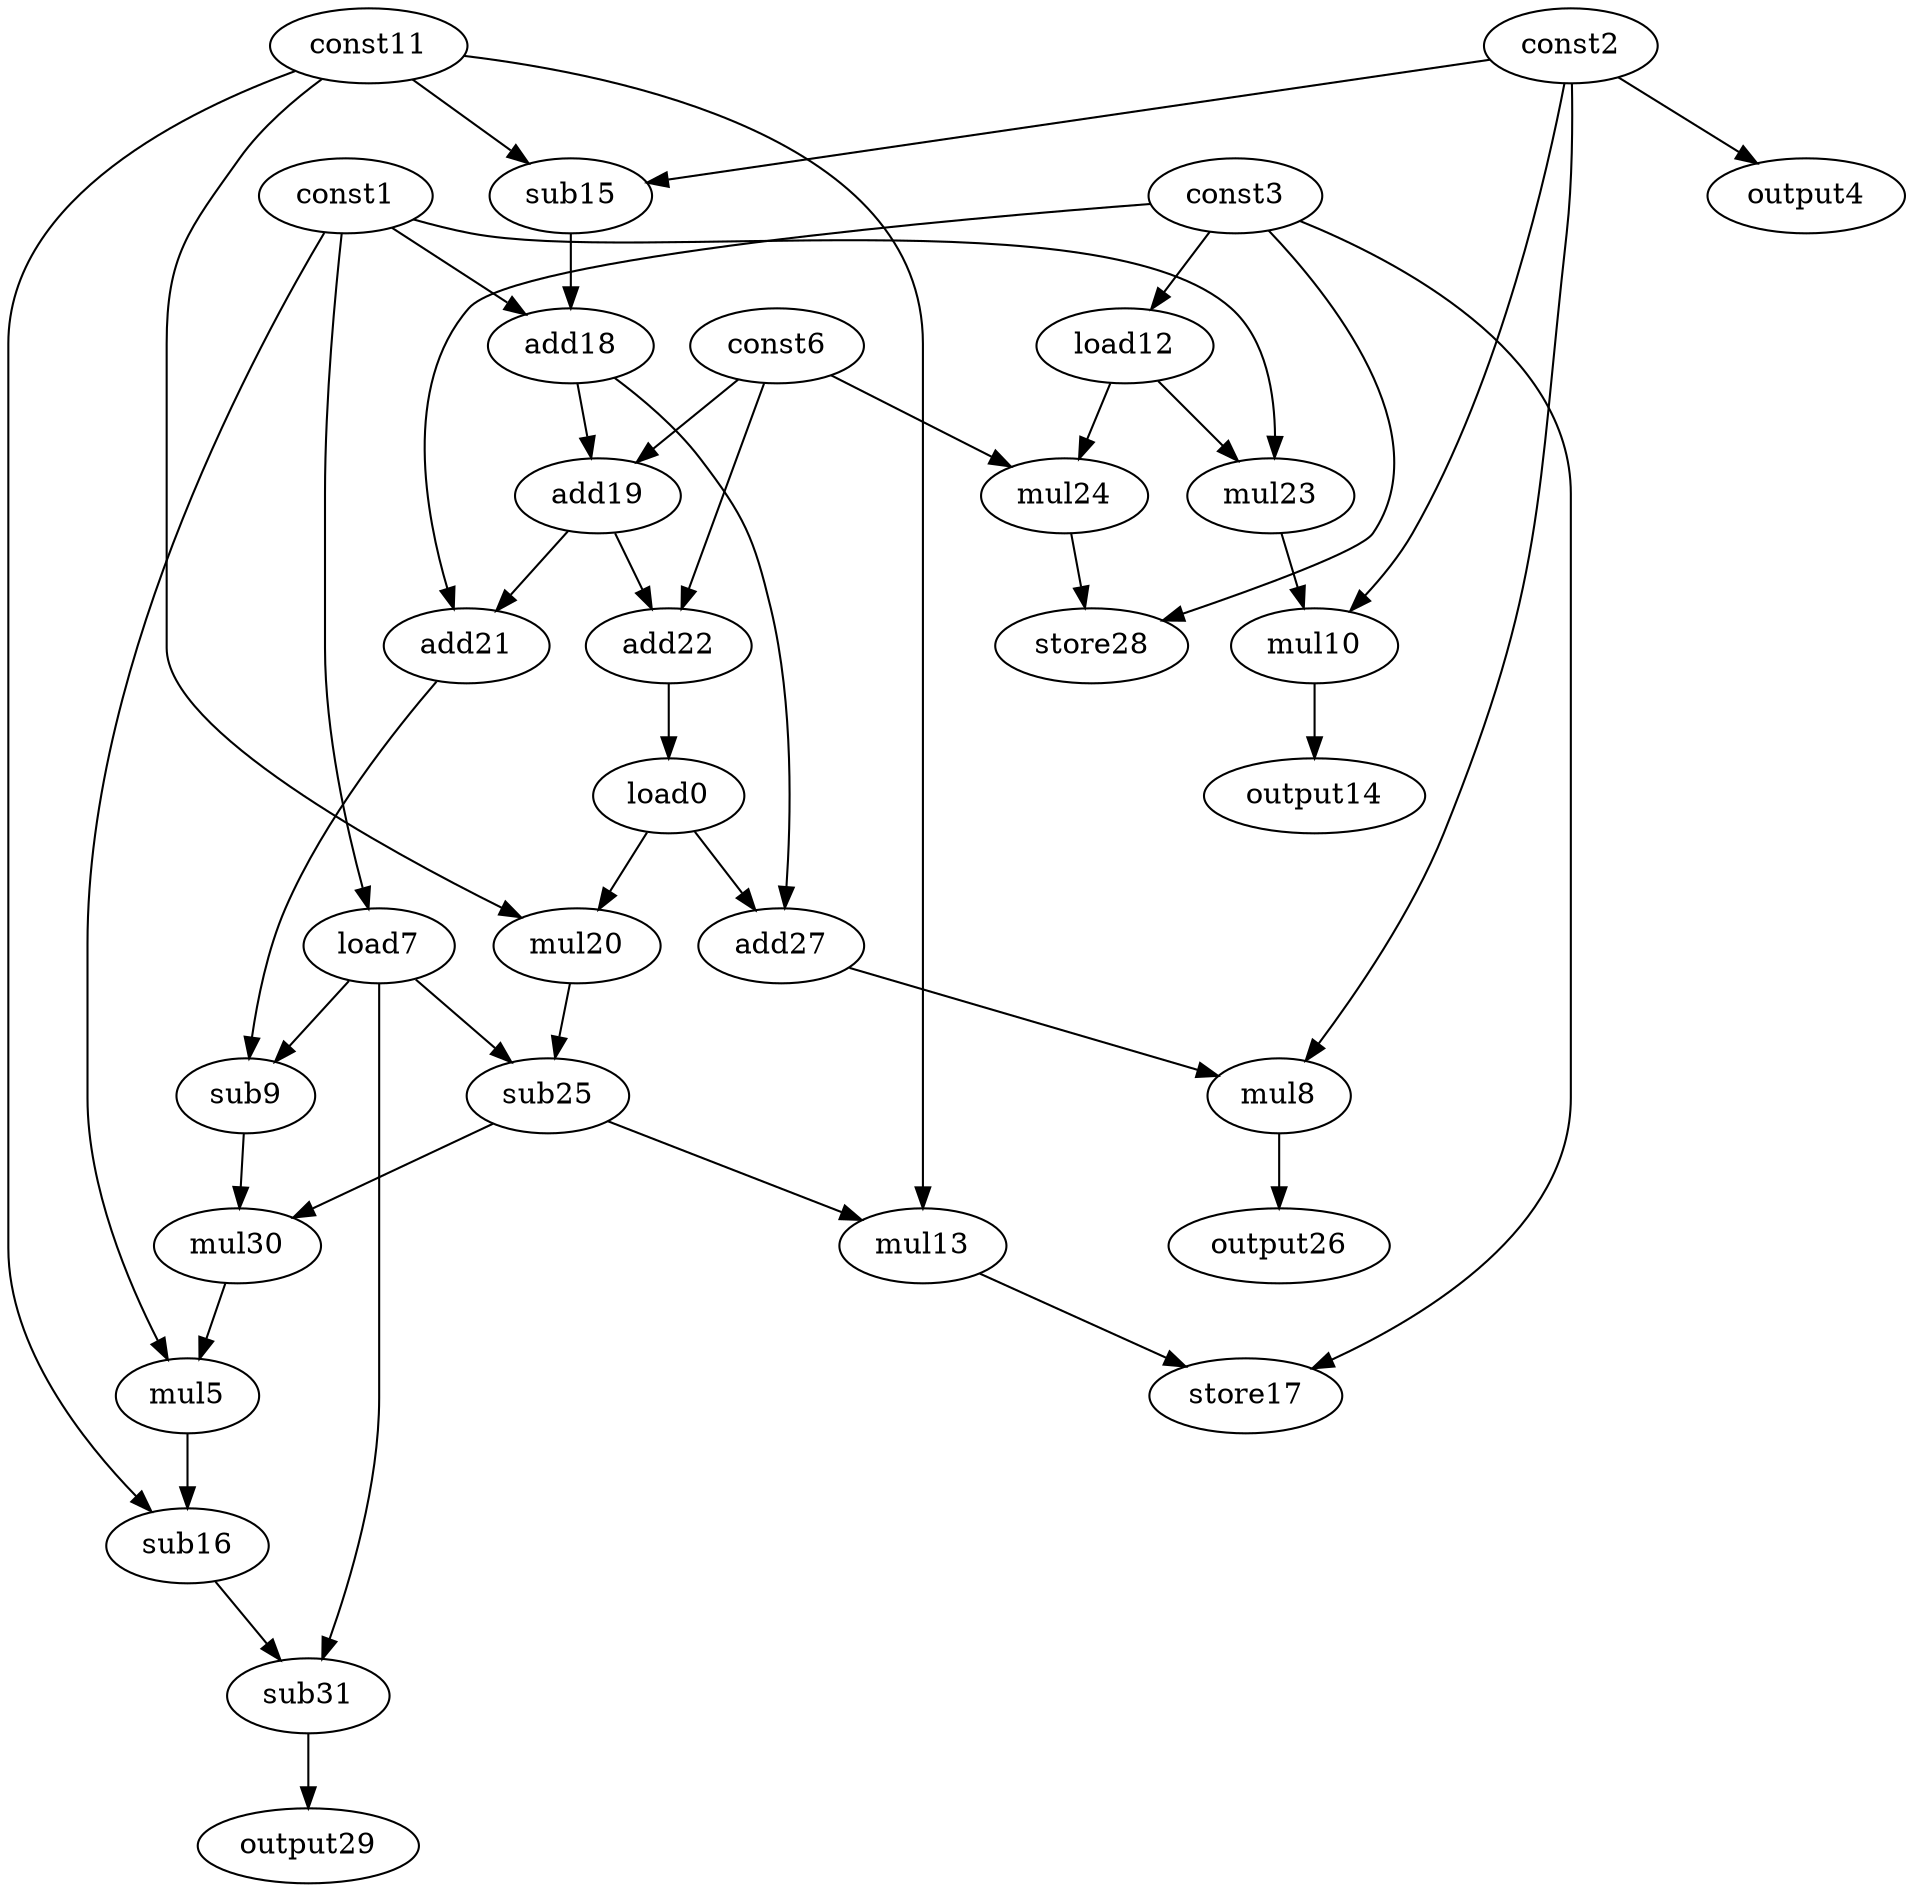 digraph G { 
load0[opcode=load]; 
const1[opcode=const]; 
const2[opcode=const]; 
const3[opcode=const]; 
output4[opcode=output]; 
mul5[opcode=mul]; 
const6[opcode=const]; 
load7[opcode=load]; 
mul8[opcode=mul]; 
sub9[opcode=sub]; 
mul10[opcode=mul]; 
const11[opcode=const]; 
load12[opcode=load]; 
mul13[opcode=mul]; 
output14[opcode=output]; 
sub15[opcode=sub]; 
sub16[opcode=sub]; 
store17[opcode=store]; 
add18[opcode=add]; 
add19[opcode=add]; 
mul20[opcode=mul]; 
add21[opcode=add]; 
add22[opcode=add]; 
mul23[opcode=mul]; 
mul24[opcode=mul]; 
sub25[opcode=sub]; 
output26[opcode=output]; 
add27[opcode=add]; 
store28[opcode=store]; 
output29[opcode=output]; 
mul30[opcode=mul]; 
sub31[opcode=sub]; 
const2->output4[operand=0];
const1->load7[operand=0];
const3->load12[operand=0];
const2->sub15[operand=0];
const11->sub15[operand=1];
const1->add18[operand=0];
sub15->add18[operand=1];
const1->mul23[operand=0];
load12->mul23[operand=1];
load12->mul24[operand=0];
const6->mul24[operand=1];
const2->mul10[operand=0];
mul23->mul10[operand=1];
add18->add19[operand=0];
const6->add19[operand=1];
mul24->store28[operand=0];
const3->store28[operand=1];
mul10->output14[operand=0];
add19->add21[operand=0];
const3->add21[operand=1];
add19->add22[operand=0];
const6->add22[operand=1];
add22->load0[operand=0];
add21->sub9[operand=0];
load7->sub9[operand=1];
load0->mul20[operand=0];
const11->mul20[operand=1];
load0->add27[operand=0];
add18->add27[operand=1];
const2->mul8[operand=0];
add27->mul8[operand=1];
mul20->sub25[operand=0];
load7->sub25[operand=1];
sub25->mul13[operand=0];
const11->mul13[operand=1];
mul8->output26[operand=0];
sub9->mul30[operand=0];
sub25->mul30[operand=1];
const1->mul5[operand=0];
mul30->mul5[operand=1];
const3->store17[operand=0];
mul13->store17[operand=1];
const11->sub16[operand=0];
mul5->sub16[operand=1];
sub16->sub31[operand=0];
load7->sub31[operand=1];
sub31->output29[operand=0];
}

